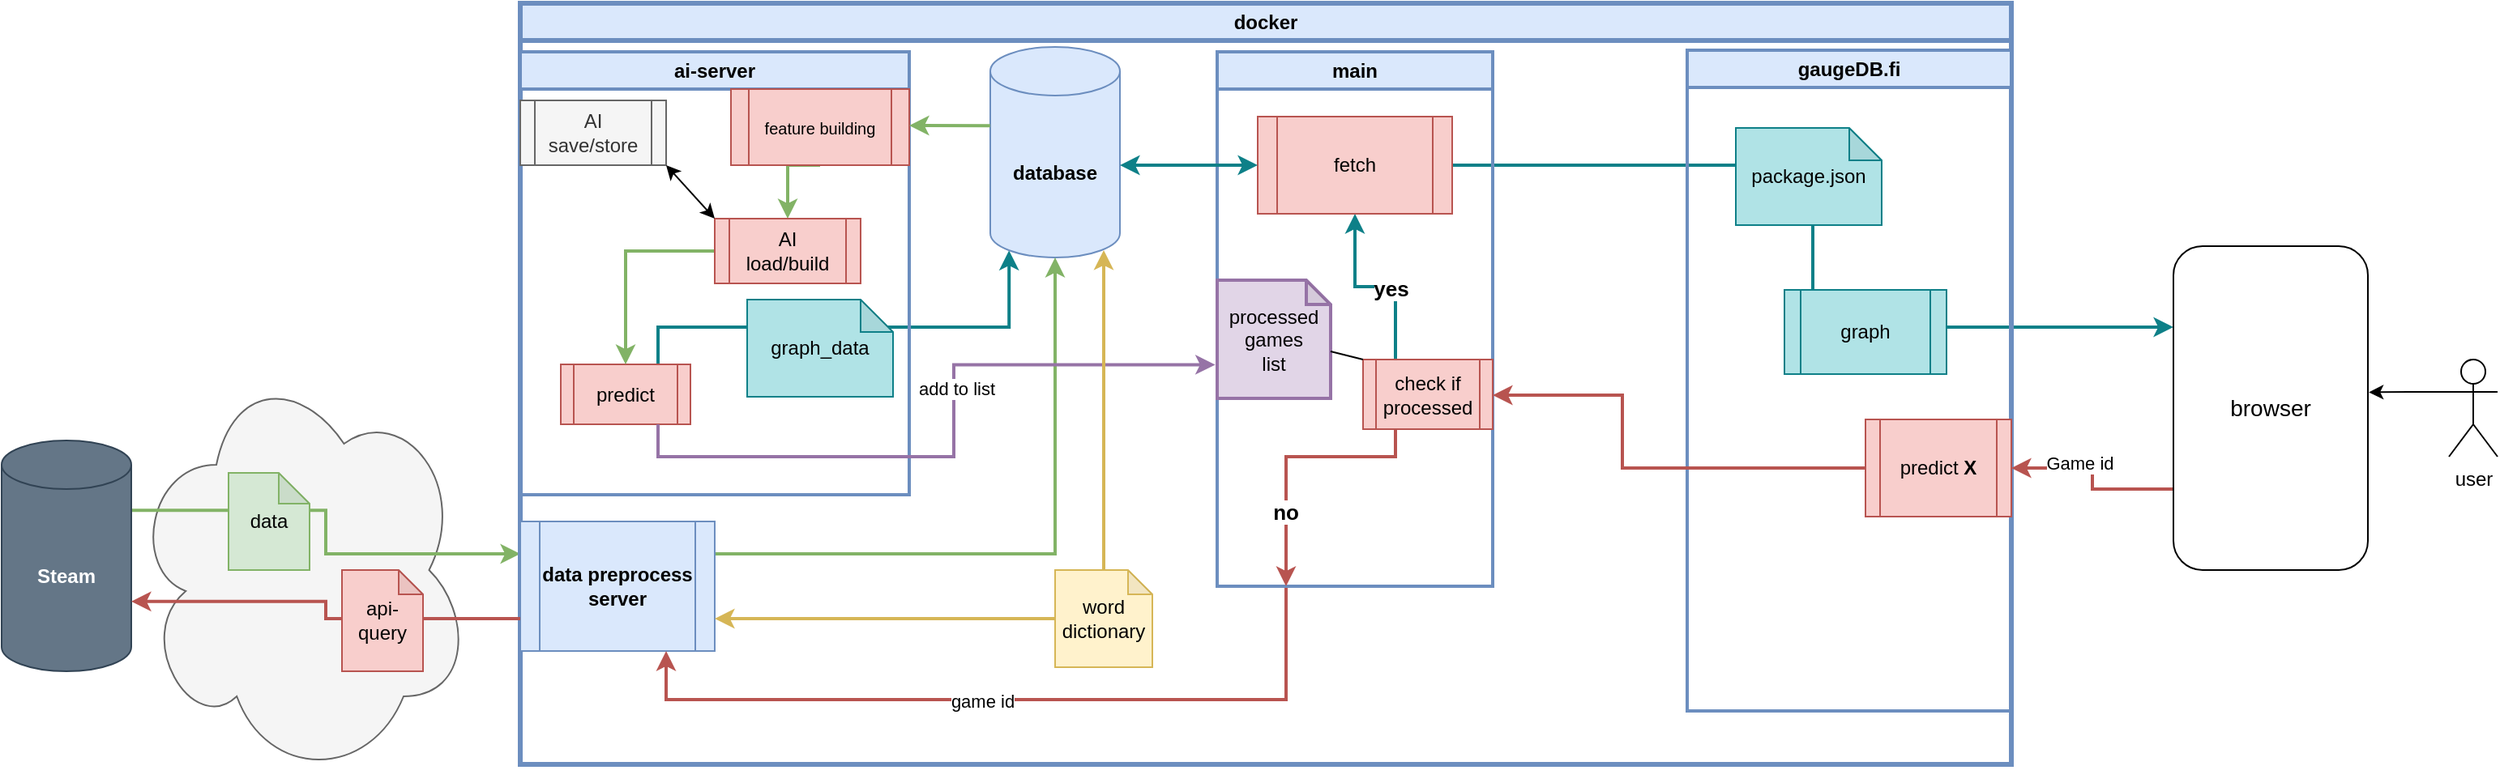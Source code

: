 <mxfile version="21.2.9">
  <diagram name="Page-1" id="fV0_WuM_VutWkL00gPqk">
    <mxGraphModel dx="1696" dy="933" grid="1" gridSize="10" guides="1" tooltips="1" connect="1" arrows="1" fold="1" page="1" pageScale="1" pageWidth="850" pageHeight="1100" math="0" shadow="0">
      <root>
        <mxCell id="0" />
        <mxCell id="1" parent="0" />
        <mxCell id="sjmafnQ9x98a60_hXAWV-82" style="edgeStyle=orthogonalEdgeStyle;rounded=0;orthogonalLoop=1;jettySize=auto;html=1;exitX=1;exitY=0.5;exitDx=0;exitDy=0;entryX=0;entryY=0.25;entryDx=0;entryDy=0;fillColor=#b0e3e6;strokeColor=#0e8088;strokeWidth=2;" edge="1" parent="1" source="sjmafnQ9x98a60_hXAWV-78" target="sjmafnQ9x98a60_hXAWV-31">
          <mxGeometry relative="1" as="geometry" />
        </mxCell>
        <mxCell id="sjmafnQ9x98a60_hXAWV-12" value="" style="ellipse;shape=cloud;whiteSpace=wrap;html=1;fillColor=#f5f5f5;fontColor=#333333;strokeColor=#666666;" vertex="1" parent="1">
          <mxGeometry x="80" y="230" width="210" height="260" as="geometry" />
        </mxCell>
        <mxCell id="sjmafnQ9x98a60_hXAWV-14" style="edgeStyle=orthogonalEdgeStyle;rounded=0;orthogonalLoop=1;jettySize=auto;html=1;exitX=1;exitY=0;exitDx=0;exitDy=43.125;exitPerimeter=0;entryX=0;entryY=0.25;entryDx=0;entryDy=0;fillColor=#d5e8d4;strokeColor=#82b366;strokeWidth=2;" edge="1" parent="1" source="sjmafnQ9x98a60_hXAWV-1" target="sjmafnQ9x98a60_hXAWV-5">
          <mxGeometry relative="1" as="geometry" />
        </mxCell>
        <mxCell id="sjmafnQ9x98a60_hXAWV-1" value="&lt;b&gt;Steam&lt;/b&gt;" style="shape=cylinder3;whiteSpace=wrap;html=1;boundedLbl=1;backgroundOutline=1;size=15;fillColor=#647687;fontColor=#ffffff;strokeColor=#314354;" vertex="1" parent="1">
          <mxGeometry y="280" width="80" height="142.5" as="geometry" />
        </mxCell>
        <mxCell id="sjmafnQ9x98a60_hXAWV-6" value="docker" style="swimlane;whiteSpace=wrap;html=1;fillColor=#dae8fc;strokeColor=#6c8ebf;strokeWidth=3;" vertex="1" parent="1">
          <mxGeometry x="320" y="10" width="920" height="470" as="geometry" />
        </mxCell>
        <mxCell id="sjmafnQ9x98a60_hXAWV-95" style="edgeStyle=orthogonalEdgeStyle;rounded=0;orthogonalLoop=1;jettySize=auto;html=1;exitX=0.75;exitY=0;exitDx=0;exitDy=0;entryX=0.145;entryY=1;entryDx=0;entryDy=-4.35;entryPerimeter=0;strokeWidth=2;fillColor=#b0e3e6;strokeColor=#0e8088;" edge="1" parent="sjmafnQ9x98a60_hXAWV-6" source="sjmafnQ9x98a60_hXAWV-22" target="sjmafnQ9x98a60_hXAWV-4">
          <mxGeometry relative="1" as="geometry">
            <Array as="points">
              <mxPoint x="85" y="200" />
              <mxPoint x="302" y="200" />
            </Array>
          </mxGeometry>
        </mxCell>
        <mxCell id="sjmafnQ9x98a60_hXAWV-4" value="&lt;b&gt;database&lt;/b&gt;" style="shape=cylinder3;whiteSpace=wrap;html=1;boundedLbl=1;backgroundOutline=1;size=15;fillColor=#dae8fc;strokeColor=#6c8ebf;" vertex="1" parent="sjmafnQ9x98a60_hXAWV-6">
          <mxGeometry x="290" y="27" width="80" height="130" as="geometry" />
        </mxCell>
        <mxCell id="sjmafnQ9x98a60_hXAWV-111" style="edgeStyle=orthogonalEdgeStyle;rounded=0;orthogonalLoop=1;jettySize=auto;html=1;exitX=1;exitY=0.25;exitDx=0;exitDy=0;entryX=0.5;entryY=1;entryDx=0;entryDy=0;entryPerimeter=0;fillColor=#d5e8d4;strokeColor=#82b366;strokeWidth=2;" edge="1" parent="sjmafnQ9x98a60_hXAWV-6" source="sjmafnQ9x98a60_hXAWV-5" target="sjmafnQ9x98a60_hXAWV-4">
          <mxGeometry relative="1" as="geometry" />
        </mxCell>
        <mxCell id="sjmafnQ9x98a60_hXAWV-5" value="&lt;div&gt;&lt;b&gt;data preprocess&lt;/b&gt;&lt;/div&gt;&lt;div&gt;&lt;b&gt;server&lt;br&gt;&lt;/b&gt;&lt;/div&gt;" style="shape=process;whiteSpace=wrap;html=1;backgroundOutline=1;fillColor=#dae8fc;strokeColor=#6c8ebf;" vertex="1" parent="sjmafnQ9x98a60_hXAWV-6">
          <mxGeometry y="320" width="120" height="80" as="geometry" />
        </mxCell>
        <mxCell id="sjmafnQ9x98a60_hXAWV-23" value="gaugeDB.fi" style="swimlane;whiteSpace=wrap;html=1;fillColor=#dae8fc;strokeColor=#6c8ebf;strokeWidth=2;" vertex="1" parent="sjmafnQ9x98a60_hXAWV-6">
          <mxGeometry x="720" y="29" width="200" height="408" as="geometry" />
        </mxCell>
        <mxCell id="sjmafnQ9x98a60_hXAWV-35" value="predict &lt;b&gt;X&lt;/b&gt;" style="shape=process;whiteSpace=wrap;html=1;backgroundOutline=1;fillColor=#f8cecc;strokeColor=#b85450;" vertex="1" parent="sjmafnQ9x98a60_hXAWV-23">
          <mxGeometry x="110" y="228" width="90" height="60" as="geometry" />
        </mxCell>
        <mxCell id="sjmafnQ9x98a60_hXAWV-34" value="package.json" style="shape=note;whiteSpace=wrap;html=1;backgroundOutline=1;darkOpacity=0.05;size=20;fillColor=#b0e3e6;strokeColor=#0e8088;" vertex="1" parent="sjmafnQ9x98a60_hXAWV-23">
          <mxGeometry x="30" y="48" width="90" height="60" as="geometry" />
        </mxCell>
        <mxCell id="sjmafnQ9x98a60_hXAWV-98" value="graph" style="shape=process;whiteSpace=wrap;html=1;backgroundOutline=1;fillColor=#b0e3e6;strokeColor=#0e8088;" vertex="1" parent="sjmafnQ9x98a60_hXAWV-23">
          <mxGeometry x="60" y="148" width="100" height="52" as="geometry" />
        </mxCell>
        <mxCell id="sjmafnQ9x98a60_hXAWV-71" style="edgeStyle=orthogonalEdgeStyle;rounded=0;orthogonalLoop=1;jettySize=auto;html=1;exitX=0.25;exitY=1;exitDx=0;exitDy=0;entryX=0.75;entryY=1;entryDx=0;entryDy=0;fillColor=#f8cecc;strokeColor=#b85450;strokeWidth=2;" edge="1" parent="sjmafnQ9x98a60_hXAWV-6" source="sjmafnQ9x98a60_hXAWV-46" target="sjmafnQ9x98a60_hXAWV-5">
          <mxGeometry relative="1" as="geometry">
            <Array as="points">
              <mxPoint x="473" y="430" />
              <mxPoint x="90" y="430" />
            </Array>
          </mxGeometry>
        </mxCell>
        <mxCell id="sjmafnQ9x98a60_hXAWV-109" value="game id" style="edgeLabel;html=1;align=center;verticalAlign=middle;resizable=0;points=[];" vertex="1" connectable="0" parent="sjmafnQ9x98a60_hXAWV-71">
          <mxGeometry x="0.068" y="1" relative="1" as="geometry">
            <mxPoint as="offset" />
          </mxGeometry>
        </mxCell>
        <mxCell id="sjmafnQ9x98a60_hXAWV-46" value="main" style="swimlane;whiteSpace=wrap;html=1;fillColor=#dae8fc;strokeColor=#6c8ebf;strokeWidth=2;" vertex="1" parent="sjmafnQ9x98a60_hXAWV-6">
          <mxGeometry x="430" y="30" width="170" height="330" as="geometry" />
        </mxCell>
        <mxCell id="sjmafnQ9x98a60_hXAWV-40" value="&lt;div&gt;processed&lt;/div&gt;&lt;div&gt;games&lt;/div&gt;&lt;div&gt;list&lt;br&gt;&lt;/div&gt;" style="shape=note;whiteSpace=wrap;html=1;backgroundOutline=1;darkOpacity=0.05;size=15;fillColor=#e1d5e7;strokeColor=#9673a6;strokeWidth=2;" vertex="1" parent="sjmafnQ9x98a60_hXAWV-46">
          <mxGeometry y="141" width="70" height="73" as="geometry" />
        </mxCell>
        <mxCell id="sjmafnQ9x98a60_hXAWV-68" style="edgeStyle=orthogonalEdgeStyle;rounded=0;orthogonalLoop=1;jettySize=auto;html=1;exitX=0.25;exitY=1;exitDx=0;exitDy=0;entryX=0.25;entryY=1;entryDx=0;entryDy=0;fillColor=#f8cecc;strokeColor=#b85450;strokeWidth=2;" edge="1" parent="sjmafnQ9x98a60_hXAWV-46" source="sjmafnQ9x98a60_hXAWV-57" target="sjmafnQ9x98a60_hXAWV-46">
          <mxGeometry relative="1" as="geometry">
            <Array as="points">
              <mxPoint x="110" y="250" />
              <mxPoint x="43" y="250" />
            </Array>
          </mxGeometry>
        </mxCell>
        <mxCell id="sjmafnQ9x98a60_hXAWV-70" value="&lt;b&gt;&lt;font style=&quot;font-size: 13px;&quot;&gt;no&lt;/font&gt;&lt;/b&gt;" style="edgeLabel;html=1;align=center;verticalAlign=middle;resizable=0;points=[];" vertex="1" connectable="0" parent="sjmafnQ9x98a60_hXAWV-68">
          <mxGeometry x="0.439" y="-1" relative="1" as="geometry">
            <mxPoint as="offset" />
          </mxGeometry>
        </mxCell>
        <mxCell id="sjmafnQ9x98a60_hXAWV-79" style="edgeStyle=orthogonalEdgeStyle;rounded=0;orthogonalLoop=1;jettySize=auto;html=1;exitX=0.25;exitY=0;exitDx=0;exitDy=0;entryX=0.5;entryY=1;entryDx=0;entryDy=0;fillColor=#b0e3e6;strokeColor=#0e8088;strokeWidth=2;" edge="1" parent="sjmafnQ9x98a60_hXAWV-46" source="sjmafnQ9x98a60_hXAWV-57" target="sjmafnQ9x98a60_hXAWV-78">
          <mxGeometry relative="1" as="geometry" />
        </mxCell>
        <mxCell id="sjmafnQ9x98a60_hXAWV-80" value="&lt;b&gt;&lt;font style=&quot;font-size: 13px;&quot;&gt;yes&lt;/font&gt;&lt;/b&gt;" style="edgeLabel;html=1;align=center;verticalAlign=middle;resizable=0;points=[];" vertex="1" connectable="0" parent="sjmafnQ9x98a60_hXAWV-79">
          <mxGeometry x="-0.166" y="1" relative="1" as="geometry">
            <mxPoint as="offset" />
          </mxGeometry>
        </mxCell>
        <mxCell id="sjmafnQ9x98a60_hXAWV-57" value="&lt;div&gt;check if processed&lt;br&gt;&lt;/div&gt;" style="shape=process;whiteSpace=wrap;html=1;backgroundOutline=1;fillColor=#f8cecc;strokeColor=#b85450;" vertex="1" parent="sjmafnQ9x98a60_hXAWV-46">
          <mxGeometry x="90" y="190" width="80" height="43" as="geometry" />
        </mxCell>
        <mxCell id="sjmafnQ9x98a60_hXAWV-58" value="" style="endArrow=none;html=1;rounded=0;exitX=0;exitY=0;exitDx=0;exitDy=0;entryX=0;entryY=0;entryDx=70;entryDy=44;entryPerimeter=0;" edge="1" parent="sjmafnQ9x98a60_hXAWV-46" source="sjmafnQ9x98a60_hXAWV-57" target="sjmafnQ9x98a60_hXAWV-40">
          <mxGeometry width="50" height="50" relative="1" as="geometry">
            <mxPoint x="30" y="120" as="sourcePoint" />
            <mxPoint x="80" y="70" as="targetPoint" />
          </mxGeometry>
        </mxCell>
        <mxCell id="sjmafnQ9x98a60_hXAWV-78" value="fetch" style="shape=process;whiteSpace=wrap;html=1;backgroundOutline=1;fillColor=#f8cecc;strokeColor=#b85450;" vertex="1" parent="sjmafnQ9x98a60_hXAWV-46">
          <mxGeometry x="25" y="40" width="120" height="60" as="geometry" />
        </mxCell>
        <mxCell id="sjmafnQ9x98a60_hXAWV-81" value="" style="endArrow=classic;startArrow=classic;html=1;rounded=0;entryX=0;entryY=0.5;entryDx=0;entryDy=0;fillColor=#b0e3e6;strokeColor=#0e8088;strokeWidth=2;" edge="1" parent="sjmafnQ9x98a60_hXAWV-6" target="sjmafnQ9x98a60_hXAWV-78">
          <mxGeometry width="50" height="50" relative="1" as="geometry">
            <mxPoint x="370" y="100" as="sourcePoint" />
            <mxPoint x="380" y="150" as="targetPoint" />
          </mxGeometry>
        </mxCell>
        <mxCell id="sjmafnQ9x98a60_hXAWV-18" value="ai-server" style="swimlane;whiteSpace=wrap;html=1;fillColor=#dae8fc;strokeColor=#6c8ebf;strokeWidth=2;" vertex="1" parent="sjmafnQ9x98a60_hXAWV-6">
          <mxGeometry y="30" width="240" height="273.5" as="geometry" />
        </mxCell>
        <mxCell id="sjmafnQ9x98a60_hXAWV-88" style="edgeStyle=orthogonalEdgeStyle;rounded=0;orthogonalLoop=1;jettySize=auto;html=1;exitX=0.5;exitY=1;exitDx=0;exitDy=0;entryX=0.5;entryY=0;entryDx=0;entryDy=0;fillColor=#d5e8d4;strokeColor=#82b366;strokeWidth=2;" edge="1" parent="sjmafnQ9x98a60_hXAWV-18" source="sjmafnQ9x98a60_hXAWV-19" target="sjmafnQ9x98a60_hXAWV-87">
          <mxGeometry relative="1" as="geometry" />
        </mxCell>
        <mxCell id="sjmafnQ9x98a60_hXAWV-19" value="&lt;font style=&quot;font-size: 10px;&quot;&gt;feature building&lt;/font&gt;" style="shape=process;whiteSpace=wrap;html=1;backgroundOutline=1;fillColor=#f8cecc;strokeColor=#b85450;" vertex="1" parent="sjmafnQ9x98a60_hXAWV-18">
          <mxGeometry x="130" y="23" width="110" height="47" as="geometry" />
        </mxCell>
        <mxCell id="sjmafnQ9x98a60_hXAWV-22" value="predict" style="shape=process;whiteSpace=wrap;html=1;backgroundOutline=1;fillColor=#f8cecc;strokeColor=#b85450;" vertex="1" parent="sjmafnQ9x98a60_hXAWV-18">
          <mxGeometry x="25" y="193" width="80" height="37" as="geometry" />
        </mxCell>
        <mxCell id="sjmafnQ9x98a60_hXAWV-93" style="edgeStyle=orthogonalEdgeStyle;rounded=0;orthogonalLoop=1;jettySize=auto;html=1;exitX=0;exitY=0.5;exitDx=0;exitDy=0;entryX=0.5;entryY=0;entryDx=0;entryDy=0;fillColor=#d5e8d4;strokeColor=#82b366;strokeWidth=2;" edge="1" parent="sjmafnQ9x98a60_hXAWV-18" source="sjmafnQ9x98a60_hXAWV-87" target="sjmafnQ9x98a60_hXAWV-22">
          <mxGeometry relative="1" as="geometry" />
        </mxCell>
        <mxCell id="sjmafnQ9x98a60_hXAWV-87" value="&lt;div&gt;AI&lt;br&gt;&lt;/div&gt;&lt;div&gt;load/build&lt;/div&gt;" style="shape=process;whiteSpace=wrap;html=1;backgroundOutline=1;fillColor=#f8cecc;strokeColor=#b85450;" vertex="1" parent="sjmafnQ9x98a60_hXAWV-18">
          <mxGeometry x="120" y="103" width="90" height="40" as="geometry" />
        </mxCell>
        <mxCell id="sjmafnQ9x98a60_hXAWV-89" value="&lt;div&gt;AI&lt;/div&gt;&lt;div&gt;save/store&lt;br&gt;&lt;/div&gt;" style="shape=process;whiteSpace=wrap;html=1;backgroundOutline=1;fillColor=#f5f5f5;fontColor=#333333;strokeColor=#666666;" vertex="1" parent="sjmafnQ9x98a60_hXAWV-18">
          <mxGeometry y="30" width="90" height="40" as="geometry" />
        </mxCell>
        <mxCell id="sjmafnQ9x98a60_hXAWV-91" value="" style="endArrow=classic;startArrow=classic;html=1;rounded=0;entryX=0;entryY=0;entryDx=0;entryDy=0;exitX=1;exitY=1;exitDx=0;exitDy=0;" edge="1" parent="sjmafnQ9x98a60_hXAWV-18" source="sjmafnQ9x98a60_hXAWV-89" target="sjmafnQ9x98a60_hXAWV-87">
          <mxGeometry width="50" height="50" relative="1" as="geometry">
            <mxPoint x="210" y="213" as="sourcePoint" />
            <mxPoint x="260" y="163" as="targetPoint" />
          </mxGeometry>
        </mxCell>
        <mxCell id="sjmafnQ9x98a60_hXAWV-92" value="graph_data" style="shape=note;whiteSpace=wrap;html=1;backgroundOutline=1;darkOpacity=0.05;size=20;fillColor=#b0e3e6;strokeColor=#0e8088;" vertex="1" parent="sjmafnQ9x98a60_hXAWV-18">
          <mxGeometry x="140" y="153" width="90" height="60" as="geometry" />
        </mxCell>
        <mxCell id="sjmafnQ9x98a60_hXAWV-97" style="edgeStyle=orthogonalEdgeStyle;rounded=0;orthogonalLoop=1;jettySize=auto;html=1;exitX=0.75;exitY=1;exitDx=0;exitDy=0;entryX=-0.017;entryY=0.715;entryDx=0;entryDy=0;entryPerimeter=0;fillColor=#e1d5e7;strokeColor=#9673a6;strokeWidth=2;" edge="1" parent="sjmafnQ9x98a60_hXAWV-6" source="sjmafnQ9x98a60_hXAWV-22" target="sjmafnQ9x98a60_hXAWV-40">
          <mxGeometry relative="1" as="geometry" />
        </mxCell>
        <mxCell id="sjmafnQ9x98a60_hXAWV-110" value="add to list" style="edgeLabel;html=1;align=center;verticalAlign=middle;resizable=0;points=[];" vertex="1" connectable="0" parent="sjmafnQ9x98a60_hXAWV-97">
          <mxGeometry x="0.164" y="-1" relative="1" as="geometry">
            <mxPoint as="offset" />
          </mxGeometry>
        </mxCell>
        <mxCell id="sjmafnQ9x98a60_hXAWV-101" value="" style="endArrow=classic;startArrow=classic;html=1;rounded=0;entryX=0.875;entryY=0.965;entryDx=0;entryDy=0;entryPerimeter=0;exitX=1;exitY=0.75;exitDx=0;exitDy=0;fillColor=#fff2cc;strokeColor=#d6b656;strokeWidth=2;" edge="1" parent="sjmafnQ9x98a60_hXAWV-6" source="sjmafnQ9x98a60_hXAWV-5" target="sjmafnQ9x98a60_hXAWV-4">
          <mxGeometry width="50" height="50" relative="1" as="geometry">
            <mxPoint x="450" y="270" as="sourcePoint" />
            <mxPoint x="500" y="220" as="targetPoint" />
            <Array as="points">
              <mxPoint x="360" y="380" />
            </Array>
          </mxGeometry>
        </mxCell>
        <mxCell id="sjmafnQ9x98a60_hXAWV-28" value="&lt;div&gt;word&lt;/div&gt;&lt;div&gt;dictionary&lt;br&gt;&lt;/div&gt;" style="shape=note;whiteSpace=wrap;html=1;backgroundOutline=1;darkOpacity=0.05;size=15;fillColor=#fff2cc;strokeColor=#d6b656;" vertex="1" parent="sjmafnQ9x98a60_hXAWV-6">
          <mxGeometry x="330" y="350" width="60" height="60" as="geometry" />
        </mxCell>
        <mxCell id="sjmafnQ9x98a60_hXAWV-107" style="edgeStyle=orthogonalEdgeStyle;rounded=0;orthogonalLoop=1;jettySize=auto;html=1;exitX=0;exitY=0.5;exitDx=0;exitDy=0;fillColor=#f8cecc;strokeColor=#b85450;strokeWidth=2;" edge="1" parent="sjmafnQ9x98a60_hXAWV-6" source="sjmafnQ9x98a60_hXAWV-35" target="sjmafnQ9x98a60_hXAWV-57">
          <mxGeometry relative="1" as="geometry">
            <Array as="points">
              <mxPoint x="680" y="287" />
              <mxPoint x="680" y="242" />
            </Array>
          </mxGeometry>
        </mxCell>
        <mxCell id="sjmafnQ9x98a60_hXAWV-112" value="" style="endArrow=classic;html=1;rounded=0;entryX=1;entryY=0.5;entryDx=0;entryDy=0;exitX=-0.001;exitY=0.382;exitDx=0;exitDy=0;exitPerimeter=0;fillColor=#d5e8d4;strokeColor=#82b366;strokeWidth=2;" edge="1" parent="sjmafnQ9x98a60_hXAWV-6">
          <mxGeometry width="50" height="50" relative="1" as="geometry">
            <mxPoint x="289.92" y="75.66" as="sourcePoint" />
            <mxPoint x="240.0" y="75.5" as="targetPoint" />
          </mxGeometry>
        </mxCell>
        <mxCell id="sjmafnQ9x98a60_hXAWV-13" style="edgeStyle=orthogonalEdgeStyle;rounded=0;orthogonalLoop=1;jettySize=auto;html=1;exitX=0;exitY=0.75;exitDx=0;exitDy=0;entryX=1;entryY=0;entryDx=0;entryDy=99.375;entryPerimeter=0;fillColor=#f8cecc;strokeColor=#b85450;strokeWidth=2;" edge="1" parent="1" source="sjmafnQ9x98a60_hXAWV-5" target="sjmafnQ9x98a60_hXAWV-1">
          <mxGeometry relative="1" as="geometry" />
        </mxCell>
        <mxCell id="sjmafnQ9x98a60_hXAWV-11" value="api-query" style="shape=note;whiteSpace=wrap;html=1;backgroundOutline=1;darkOpacity=0.05;size=15;fillColor=#f8cecc;strokeColor=#b85450;" vertex="1" parent="1">
          <mxGeometry x="210" y="360" width="50" height="62.5" as="geometry" />
        </mxCell>
        <mxCell id="sjmafnQ9x98a60_hXAWV-10" value="data" style="shape=note;whiteSpace=wrap;html=1;backgroundOutline=1;darkOpacity=0.05;size=19;fillColor=#d5e8d4;strokeColor=#82b366;" vertex="1" parent="1">
          <mxGeometry x="140" y="300" width="50" height="60" as="geometry" />
        </mxCell>
        <mxCell id="sjmafnQ9x98a60_hXAWV-116" style="edgeStyle=orthogonalEdgeStyle;rounded=0;orthogonalLoop=1;jettySize=auto;html=1;exitX=0;exitY=0.333;exitDx=0;exitDy=0;exitPerimeter=0;entryX=1.005;entryY=0.451;entryDx=0;entryDy=0;entryPerimeter=0;" edge="1" parent="1" source="sjmafnQ9x98a60_hXAWV-30" target="sjmafnQ9x98a60_hXAWV-31">
          <mxGeometry relative="1" as="geometry" />
        </mxCell>
        <mxCell id="sjmafnQ9x98a60_hXAWV-30" value="user" style="shape=umlActor;verticalLabelPosition=bottom;verticalAlign=top;html=1;outlineConnect=0;" vertex="1" parent="1">
          <mxGeometry x="1510" y="230" width="30" height="60" as="geometry" />
        </mxCell>
        <mxCell id="sjmafnQ9x98a60_hXAWV-103" style="edgeStyle=orthogonalEdgeStyle;rounded=0;orthogonalLoop=1;jettySize=auto;html=1;exitX=0;exitY=0.75;exitDx=0;exitDy=0;fillColor=#f8cecc;strokeColor=#b85450;strokeWidth=2;" edge="1" parent="1" source="sjmafnQ9x98a60_hXAWV-31" target="sjmafnQ9x98a60_hXAWV-35">
          <mxGeometry relative="1" as="geometry" />
        </mxCell>
        <mxCell id="sjmafnQ9x98a60_hXAWV-104" value="Game id" style="edgeLabel;html=1;align=center;verticalAlign=middle;resizable=0;points=[];" vertex="1" connectable="0" parent="sjmafnQ9x98a60_hXAWV-103">
          <mxGeometry x="0.256" y="-3" relative="1" as="geometry">
            <mxPoint as="offset" />
          </mxGeometry>
        </mxCell>
        <mxCell id="sjmafnQ9x98a60_hXAWV-31" value="&lt;font style=&quot;font-size: 14px;&quot;&gt;browser&lt;/font&gt;" style="rounded=1;whiteSpace=wrap;html=1;" vertex="1" parent="1">
          <mxGeometry x="1340" y="160" width="120" height="200" as="geometry" />
        </mxCell>
      </root>
    </mxGraphModel>
  </diagram>
</mxfile>
